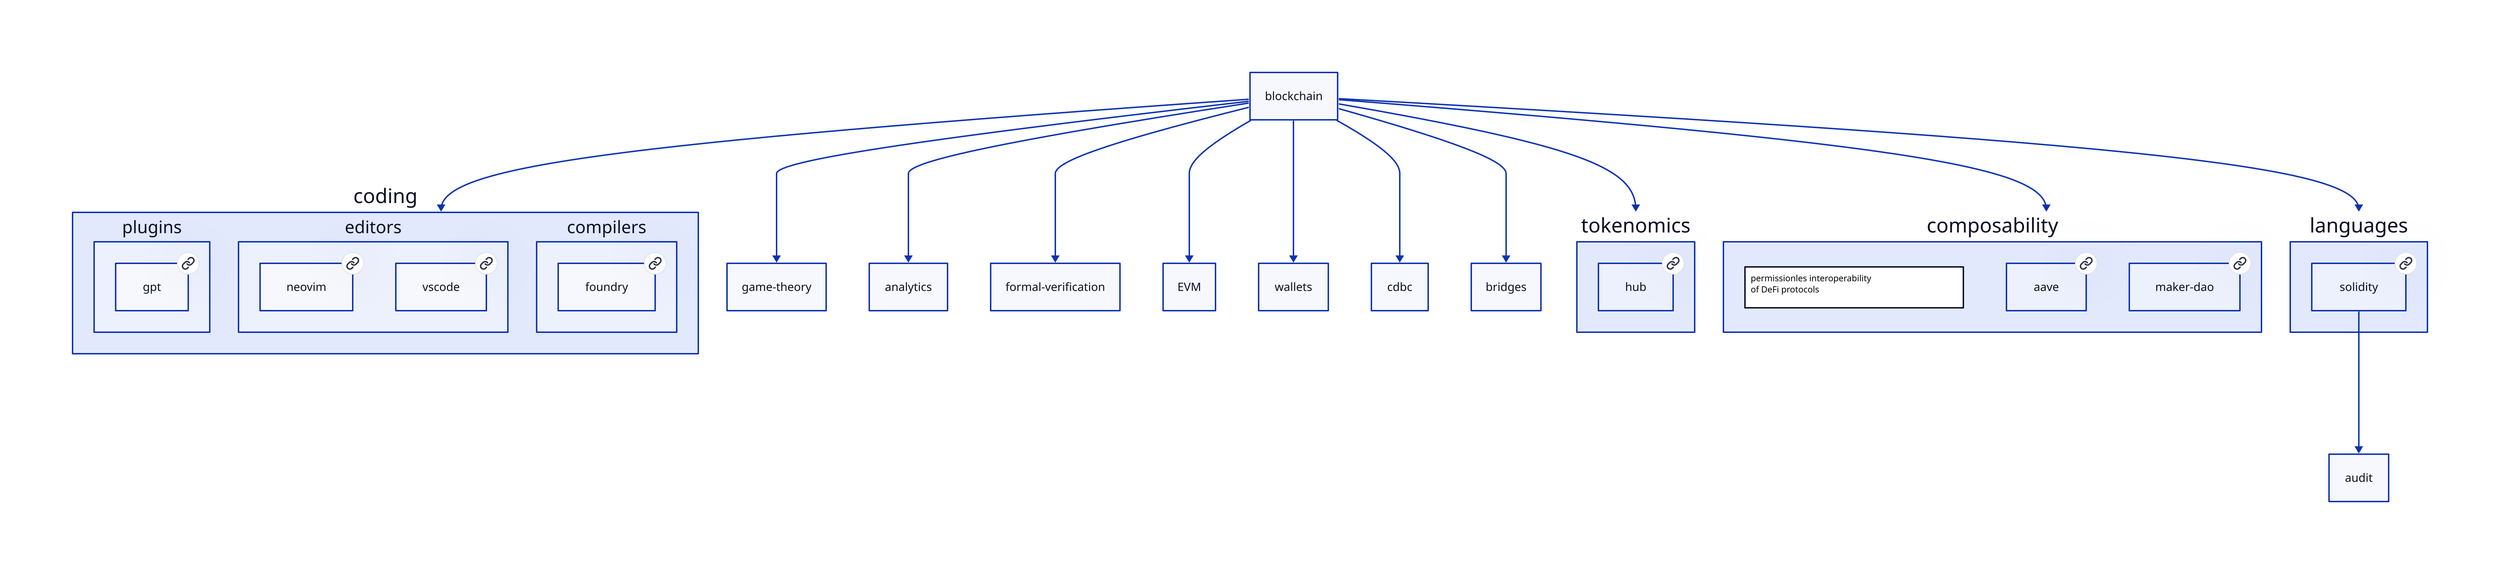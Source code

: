 
coding:  {
  plugins: {
    gpt: {
      link: https://www.youtube.com/watch?v=7k0KZsheLP4
    }
  }

  editors: {
    neovim: {
      link: https://neovim.io/
    }
    vscode: {
      link: https://code.visualstudio.com/
    }
  }

  compilers: {
    foundry: {
      link: https://book.getfoundry.sh/
    }
  }
}

tokenomics: {
  hub: {
    link: https://design.tokenomicshub.xyz/
  }
}

composability:  {


a: |txt
  permissionles interoperability
  of DeFi protocols
 |


  aave: {
    link: https://aave.com/
  }
  maker-dao: {
    link: https://makerdao.com
  }
}

game-theory: {
}

languages: {
  solidity: {
    link: https://soliditylang.org/
  }
}

blockchain -> analytics
blockchain -> formal-verification
blockchain -> EVM
blockchain -> languages
blockchain -> game-theory
blockchain -> tokenomics
blockchain -> coding
blockchain -> wallets
blockchain -> cdbc
blockchain -> bridges
blockchain -> composability

languages.solidity -> audit

